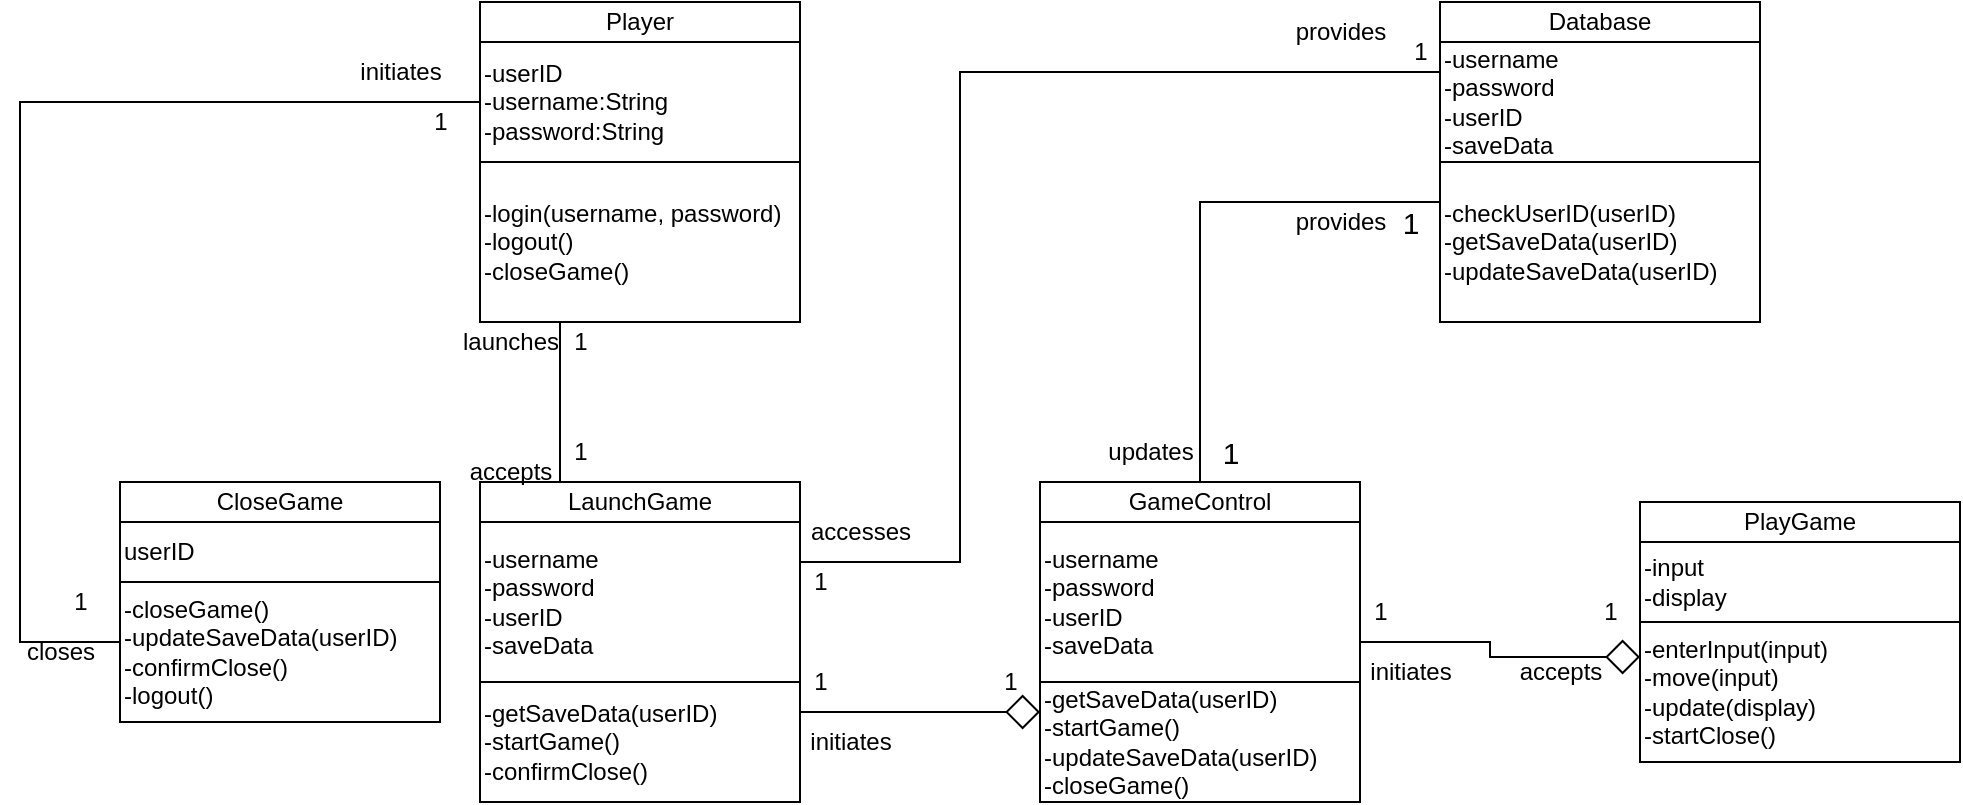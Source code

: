 <mxfile version="21.1.2" type="device">
  <diagram name="Page-1" id="xFve3AKenTTj-rfzsBR3">
    <mxGraphModel dx="2074" dy="1194" grid="1" gridSize="10" guides="1" tooltips="1" connect="1" arrows="1" fold="1" page="1" pageScale="1" pageWidth="850" pageHeight="1100" math="0" shadow="0">
      <root>
        <mxCell id="0" />
        <mxCell id="1" parent="0" />
        <mxCell id="SeilgGvv4biJxrMgDHm7-17" value="" style="group;align=left;" parent="1" vertex="1" connectable="0">
          <mxGeometry x="320" y="80" width="120" height="140" as="geometry" />
        </mxCell>
        <mxCell id="SeilgGvv4biJxrMgDHm7-4" value="Player" style="rounded=0;whiteSpace=wrap;html=1;align=center;" parent="SeilgGvv4biJxrMgDHm7-17" vertex="1">
          <mxGeometry x="-40" width="160" height="20" as="geometry" />
        </mxCell>
        <mxCell id="SeilgGvv4biJxrMgDHm7-5" value="-userID&lt;br&gt;-username:String&lt;br&gt;-password:String" style="rounded=0;whiteSpace=wrap;html=1;align=left;" parent="SeilgGvv4biJxrMgDHm7-17" vertex="1">
          <mxGeometry x="-40" y="20" width="160" height="60" as="geometry" />
        </mxCell>
        <mxCell id="SeilgGvv4biJxrMgDHm7-47" style="edgeStyle=orthogonalEdgeStyle;rounded=0;orthogonalLoop=1;jettySize=auto;html=1;exitX=0.25;exitY=1;exitDx=0;exitDy=0;entryX=0.25;entryY=0;entryDx=0;entryDy=0;endArrow=none;endFill=0;startSize=6;endSize=15;strokeWidth=1;align=left;" parent="1" source="SeilgGvv4biJxrMgDHm7-14" target="SeilgGvv4biJxrMgDHm7-34" edge="1">
          <mxGeometry relative="1" as="geometry" />
        </mxCell>
        <mxCell id="SeilgGvv4biJxrMgDHm7-14" value="-login(username, password)&lt;br&gt;-logout()&lt;br&gt;-closeGame()" style="rounded=0;whiteSpace=wrap;html=1;align=left;" parent="1" vertex="1">
          <mxGeometry x="280" y="160" width="160" height="80" as="geometry" />
        </mxCell>
        <mxCell id="SeilgGvv4biJxrMgDHm7-34" value="LaunchGame" style="rounded=0;whiteSpace=wrap;html=1;container=0;align=center;" parent="1" vertex="1">
          <mxGeometry x="280" y="320" width="160" height="20" as="geometry" />
        </mxCell>
        <mxCell id="SeilgGvv4biJxrMgDHm7-78" style="edgeStyle=orthogonalEdgeStyle;rounded=0;orthogonalLoop=1;jettySize=auto;html=1;exitX=1;exitY=0.25;exitDx=0;exitDy=0;entryX=0;entryY=0.25;entryDx=0;entryDy=0;strokeWidth=1;fontSize=12;endArrow=diamond;endFill=0;startSize=6;endSize=15;" parent="1" source="SeilgGvv4biJxrMgDHm7-35" target="SeilgGvv4biJxrMgDHm7-38" edge="1">
          <mxGeometry relative="1" as="geometry" />
        </mxCell>
        <mxCell id="SeilgGvv4biJxrMgDHm7-35" value="-getSaveData(userID)&lt;br&gt;-startGame()&lt;br&gt;-confirmClose()" style="rounded=0;whiteSpace=wrap;html=1;container=0;align=left;" parent="1" vertex="1">
          <mxGeometry x="280" y="420" width="160" height="60" as="geometry" />
        </mxCell>
        <mxCell id="SeilgGvv4biJxrMgDHm7-54" style="edgeStyle=orthogonalEdgeStyle;rounded=0;orthogonalLoop=1;jettySize=auto;html=1;exitX=1;exitY=0.25;exitDx=0;exitDy=0;entryX=0;entryY=0.25;entryDx=0;entryDy=0;strokeWidth=1;endArrow=none;endFill=0;startSize=6;endSize=15;" parent="1" source="SeilgGvv4biJxrMgDHm7-36" target="SeilgGvv4biJxrMgDHm7-42" edge="1">
          <mxGeometry relative="1" as="geometry">
            <Array as="points">
              <mxPoint x="520" y="360" />
              <mxPoint x="520" y="115" />
            </Array>
          </mxGeometry>
        </mxCell>
        <mxCell id="SeilgGvv4biJxrMgDHm7-36" value="-username&lt;br&gt;-password&lt;br&gt;-userID&lt;br&gt;-saveData" style="rounded=0;whiteSpace=wrap;html=1;align=left;" parent="1" vertex="1">
          <mxGeometry x="280" y="340" width="160" height="80" as="geometry" />
        </mxCell>
        <mxCell id="SeilgGvv4biJxrMgDHm7-37" value="PlayGame" style="rounded=0;whiteSpace=wrap;html=1;container=0;align=center;" parent="1" vertex="1">
          <mxGeometry x="860" y="330" width="160" height="20" as="geometry" />
        </mxCell>
        <mxCell id="SeilgGvv4biJxrMgDHm7-38" value="-getSaveData(userID)&lt;br&gt;-startGame()&lt;br&gt;-updateSaveData(userID)&lt;br&gt;-closeGame()" style="rounded=0;whiteSpace=wrap;html=1;container=0;align=left;" parent="1" vertex="1">
          <mxGeometry x="560" y="420" width="160" height="60" as="geometry" />
        </mxCell>
        <mxCell id="SeilgGvv4biJxrMgDHm7-64" style="edgeStyle=orthogonalEdgeStyle;rounded=0;orthogonalLoop=1;jettySize=auto;html=1;exitX=1;exitY=0.75;exitDx=0;exitDy=0;entryX=0;entryY=0.25;entryDx=0;entryDy=0;strokeWidth=1;fontSize=15;endArrow=diamond;endFill=0;startSize=6;endSize=15;" parent="1" source="SeilgGvv4biJxrMgDHm7-39" target="SeilgGvv4biJxrMgDHm7-59" edge="1">
          <mxGeometry relative="1" as="geometry" />
        </mxCell>
        <mxCell id="SeilgGvv4biJxrMgDHm7-39" value="-username&lt;br&gt;-password&lt;br&gt;-userID&lt;br&gt;-saveData" style="rounded=0;whiteSpace=wrap;html=1;align=left;" parent="1" vertex="1">
          <mxGeometry x="560" y="340" width="160" height="80" as="geometry" />
        </mxCell>
        <mxCell id="SeilgGvv4biJxrMgDHm7-40" value="Database" style="rounded=0;whiteSpace=wrap;html=1;container=0;align=center;" parent="1" vertex="1">
          <mxGeometry x="760" y="80" width="160" height="20" as="geometry" />
        </mxCell>
        <mxCell id="SeilgGvv4biJxrMgDHm7-41" value="-checkUserID(userID)&lt;br&gt;-getSaveData(userID)&lt;br&gt;-updateSaveData(userID)" style="rounded=0;whiteSpace=wrap;html=1;container=0;align=left;" parent="1" vertex="1">
          <mxGeometry x="760" y="160" width="160" height="80" as="geometry" />
        </mxCell>
        <mxCell id="SeilgGvv4biJxrMgDHm7-42" value="-username&lt;br&gt;-password&lt;br&gt;-userID&lt;br&gt;-saveData" style="rounded=0;whiteSpace=wrap;html=1;align=left;" parent="1" vertex="1">
          <mxGeometry x="760" y="100" width="160" height="60" as="geometry" />
        </mxCell>
        <mxCell id="SeilgGvv4biJxrMgDHm7-43" value="CloseGame" style="rounded=0;whiteSpace=wrap;html=1;container=0;align=center;" parent="1" vertex="1">
          <mxGeometry x="100" y="320" width="160" height="20" as="geometry" />
        </mxCell>
        <mxCell id="SeilgGvv4biJxrMgDHm7-44" value="-closeGame()&lt;br&gt;-updateSaveData(userID)&lt;br&gt;-confirmClose()&lt;br&gt;-logout()" style="rounded=0;whiteSpace=wrap;html=1;container=0;align=left;" parent="1" vertex="1">
          <mxGeometry x="100" y="370" width="160" height="70" as="geometry" />
        </mxCell>
        <mxCell id="SeilgGvv4biJxrMgDHm7-45" value="userID" style="rounded=0;whiteSpace=wrap;html=1;align=left;" parent="1" vertex="1">
          <mxGeometry x="100" y="340" width="160" height="30" as="geometry" />
        </mxCell>
        <mxCell id="SeilgGvv4biJxrMgDHm7-56" value="accesses" style="text;html=1;align=center;verticalAlign=middle;resizable=0;points=[];autosize=1;strokeColor=none;fillColor=none;fontSize=12;" parent="1" vertex="1">
          <mxGeometry x="435" y="330" width="70" height="30" as="geometry" />
        </mxCell>
        <mxCell id="SeilgGvv4biJxrMgDHm7-61" style="edgeStyle=orthogonalEdgeStyle;rounded=0;orthogonalLoop=1;jettySize=auto;html=1;exitX=0.5;exitY=0;exitDx=0;exitDy=0;entryX=0;entryY=0.25;entryDx=0;entryDy=0;strokeWidth=1;fontSize=15;endArrow=none;endFill=0;startSize=6;endSize=15;" parent="1" source="SeilgGvv4biJxrMgDHm7-58" target="SeilgGvv4biJxrMgDHm7-41" edge="1">
          <mxGeometry relative="1" as="geometry" />
        </mxCell>
        <mxCell id="SeilgGvv4biJxrMgDHm7-58" value="GameControl" style="rounded=0;whiteSpace=wrap;html=1;container=0;align=center;" parent="1" vertex="1">
          <mxGeometry x="560" y="320" width="160" height="20" as="geometry" />
        </mxCell>
        <mxCell id="SeilgGvv4biJxrMgDHm7-59" value="-enterInput(input)&lt;br&gt;-move(input)&lt;br&gt;-update(display)&lt;br&gt;-startClose()" style="rounded=0;whiteSpace=wrap;html=1;container=0;align=left;" parent="1" vertex="1">
          <mxGeometry x="860" y="390" width="160" height="70" as="geometry" />
        </mxCell>
        <mxCell id="SeilgGvv4biJxrMgDHm7-60" value="-input&lt;br&gt;-display" style="rounded=0;whiteSpace=wrap;html=1;align=left;" parent="1" vertex="1">
          <mxGeometry x="860" y="350" width="160" height="40" as="geometry" />
        </mxCell>
        <mxCell id="SeilgGvv4biJxrMgDHm7-62" value="updates" style="text;html=1;align=center;verticalAlign=middle;resizable=0;points=[];autosize=1;strokeColor=none;fillColor=none;fontSize=12;labelBackgroundColor=default;" parent="1" vertex="1">
          <mxGeometry x="580" y="290" width="70" height="30" as="geometry" />
        </mxCell>
        <mxCell id="SeilgGvv4biJxrMgDHm7-65" style="edgeStyle=orthogonalEdgeStyle;rounded=0;orthogonalLoop=1;jettySize=auto;html=1;exitX=0;exitY=0.5;exitDx=0;exitDy=0;entryX=0;entryY=0.5;entryDx=0;entryDy=0;strokeWidth=1;fontSize=15;endArrow=none;endFill=0;startSize=6;endSize=15;" parent="1" source="SeilgGvv4biJxrMgDHm7-5" target="SeilgGvv4biJxrMgDHm7-44" edge="1">
          <mxGeometry relative="1" as="geometry">
            <Array as="points">
              <mxPoint x="50" y="130" />
              <mxPoint x="50" y="400" />
              <mxPoint x="100" y="400" />
            </Array>
          </mxGeometry>
        </mxCell>
        <mxCell id="SeilgGvv4biJxrMgDHm7-66" value="initiates" style="text;html=1;align=center;verticalAlign=middle;resizable=0;points=[];autosize=1;strokeColor=none;fillColor=none;fontSize=12;" parent="1" vertex="1">
          <mxGeometry x="210" y="100" width="60" height="30" as="geometry" />
        </mxCell>
        <mxCell id="SeilgGvv4biJxrMgDHm7-68" value="1" style="text;html=1;align=center;verticalAlign=middle;resizable=0;points=[];autosize=1;strokeColor=none;fillColor=none;fontSize=15;" parent="1" vertex="1">
          <mxGeometry x="640" y="290" width="30" height="30" as="geometry" />
        </mxCell>
        <mxCell id="SeilgGvv4biJxrMgDHm7-69" value="1" style="text;html=1;align=center;verticalAlign=middle;resizable=0;points=[];autosize=1;strokeColor=none;fillColor=none;fontSize=15;" parent="1" vertex="1">
          <mxGeometry x="730" y="175" width="30" height="30" as="geometry" />
        </mxCell>
        <mxCell id="SeilgGvv4biJxrMgDHm7-70" value="initiates" style="text;html=1;align=center;verticalAlign=middle;resizable=0;points=[];autosize=1;strokeColor=none;fillColor=none;fontSize=12;" parent="1" vertex="1">
          <mxGeometry x="435" y="435" width="60" height="30" as="geometry" />
        </mxCell>
        <mxCell id="SeilgGvv4biJxrMgDHm7-71" value="initiates" style="text;html=1;align=center;verticalAlign=middle;resizable=0;points=[];autosize=1;strokeColor=none;fillColor=none;fontSize=12;" parent="1" vertex="1">
          <mxGeometry x="715" y="400" width="60" height="30" as="geometry" />
        </mxCell>
        <mxCell id="SeilgGvv4biJxrMgDHm7-72" value="1" style="text;html=1;align=center;verticalAlign=middle;resizable=0;points=[];autosize=1;strokeColor=none;fillColor=none;fontSize=12;" parent="1" vertex="1">
          <mxGeometry x="435" y="355" width="30" height="30" as="geometry" />
        </mxCell>
        <mxCell id="SeilgGvv4biJxrMgDHm7-73" value="1" style="text;html=1;align=center;verticalAlign=middle;resizable=0;points=[];autosize=1;strokeColor=none;fillColor=none;fontSize=12;" parent="1" vertex="1">
          <mxGeometry x="735" y="90" width="30" height="30" as="geometry" />
        </mxCell>
        <mxCell id="SeilgGvv4biJxrMgDHm7-74" value="1" style="text;html=1;align=center;verticalAlign=middle;resizable=0;points=[];autosize=1;strokeColor=none;fillColor=none;fontSize=12;" parent="1" vertex="1">
          <mxGeometry x="315" y="235" width="30" height="30" as="geometry" />
        </mxCell>
        <mxCell id="SeilgGvv4biJxrMgDHm7-75" value="1" style="text;html=1;align=center;verticalAlign=middle;resizable=0;points=[];autosize=1;strokeColor=none;fillColor=none;fontSize=12;" parent="1" vertex="1">
          <mxGeometry x="315" y="290" width="30" height="30" as="geometry" />
        </mxCell>
        <mxCell id="SeilgGvv4biJxrMgDHm7-76" value="1" style="text;html=1;align=center;verticalAlign=middle;resizable=0;points=[];autosize=1;strokeColor=none;fillColor=none;fontSize=12;" parent="1" vertex="1">
          <mxGeometry x="715" y="370" width="30" height="30" as="geometry" />
        </mxCell>
        <mxCell id="SeilgGvv4biJxrMgDHm7-77" value="1" style="text;html=1;align=center;verticalAlign=middle;resizable=0;points=[];autosize=1;strokeColor=none;fillColor=none;fontSize=12;" parent="1" vertex="1">
          <mxGeometry x="830" y="370" width="30" height="30" as="geometry" />
        </mxCell>
        <mxCell id="SeilgGvv4biJxrMgDHm7-79" value="1" style="text;html=1;align=center;verticalAlign=middle;resizable=0;points=[];autosize=1;strokeColor=none;fillColor=none;fontSize=12;" parent="1" vertex="1">
          <mxGeometry x="435" y="405" width="30" height="30" as="geometry" />
        </mxCell>
        <mxCell id="SeilgGvv4biJxrMgDHm7-80" value="1" style="text;html=1;align=center;verticalAlign=middle;resizable=0;points=[];autosize=1;strokeColor=none;fillColor=none;fontSize=12;" parent="1" vertex="1">
          <mxGeometry x="530" y="405" width="30" height="30" as="geometry" />
        </mxCell>
        <mxCell id="SeilgGvv4biJxrMgDHm7-81" value="1" style="text;html=1;align=center;verticalAlign=middle;resizable=0;points=[];autosize=1;strokeColor=none;fillColor=none;fontSize=12;" parent="1" vertex="1">
          <mxGeometry x="245" y="125" width="30" height="30" as="geometry" />
        </mxCell>
        <mxCell id="SeilgGvv4biJxrMgDHm7-82" value="1" style="text;html=1;align=center;verticalAlign=middle;resizable=0;points=[];autosize=1;strokeColor=none;fillColor=none;fontSize=12;" parent="1" vertex="1">
          <mxGeometry x="65" y="365" width="30" height="30" as="geometry" />
        </mxCell>
        <mxCell id="SeilgGvv4biJxrMgDHm7-83" value="launches" style="text;html=1;align=center;verticalAlign=middle;resizable=0;points=[];autosize=1;strokeColor=none;fillColor=none;fontSize=12;" parent="1" vertex="1">
          <mxGeometry x="260" y="235" width="70" height="30" as="geometry" />
        </mxCell>
        <mxCell id="SeilgGvv4biJxrMgDHm7-84" value="accepts" style="text;html=1;align=center;verticalAlign=middle;resizable=0;points=[];autosize=1;strokeColor=none;fillColor=none;fontSize=12;" parent="1" vertex="1">
          <mxGeometry x="265" y="300" width="60" height="30" as="geometry" />
        </mxCell>
        <mxCell id="SeilgGvv4biJxrMgDHm7-85" value="provides" style="text;html=1;align=center;verticalAlign=middle;resizable=0;points=[];autosize=1;strokeColor=none;fillColor=none;fontSize=12;" parent="1" vertex="1">
          <mxGeometry x="675" y="80" width="70" height="30" as="geometry" />
        </mxCell>
        <mxCell id="SeilgGvv4biJxrMgDHm7-86" value="provides" style="text;html=1;align=center;verticalAlign=middle;resizable=0;points=[];autosize=1;strokeColor=none;fillColor=none;fontSize=12;" parent="1" vertex="1">
          <mxGeometry x="675" y="175" width="70" height="30" as="geometry" />
        </mxCell>
        <mxCell id="SeilgGvv4biJxrMgDHm7-87" value="accepts" style="text;html=1;align=center;verticalAlign=middle;resizable=0;points=[];autosize=1;strokeColor=none;fillColor=none;fontSize=12;" parent="1" vertex="1">
          <mxGeometry x="790" y="400" width="60" height="30" as="geometry" />
        </mxCell>
        <mxCell id="SeilgGvv4biJxrMgDHm7-88" value="closes" style="text;html=1;align=center;verticalAlign=middle;resizable=0;points=[];autosize=1;strokeColor=none;fillColor=none;fontSize=12;" parent="1" vertex="1">
          <mxGeometry x="40" y="390" width="60" height="30" as="geometry" />
        </mxCell>
      </root>
    </mxGraphModel>
  </diagram>
</mxfile>
